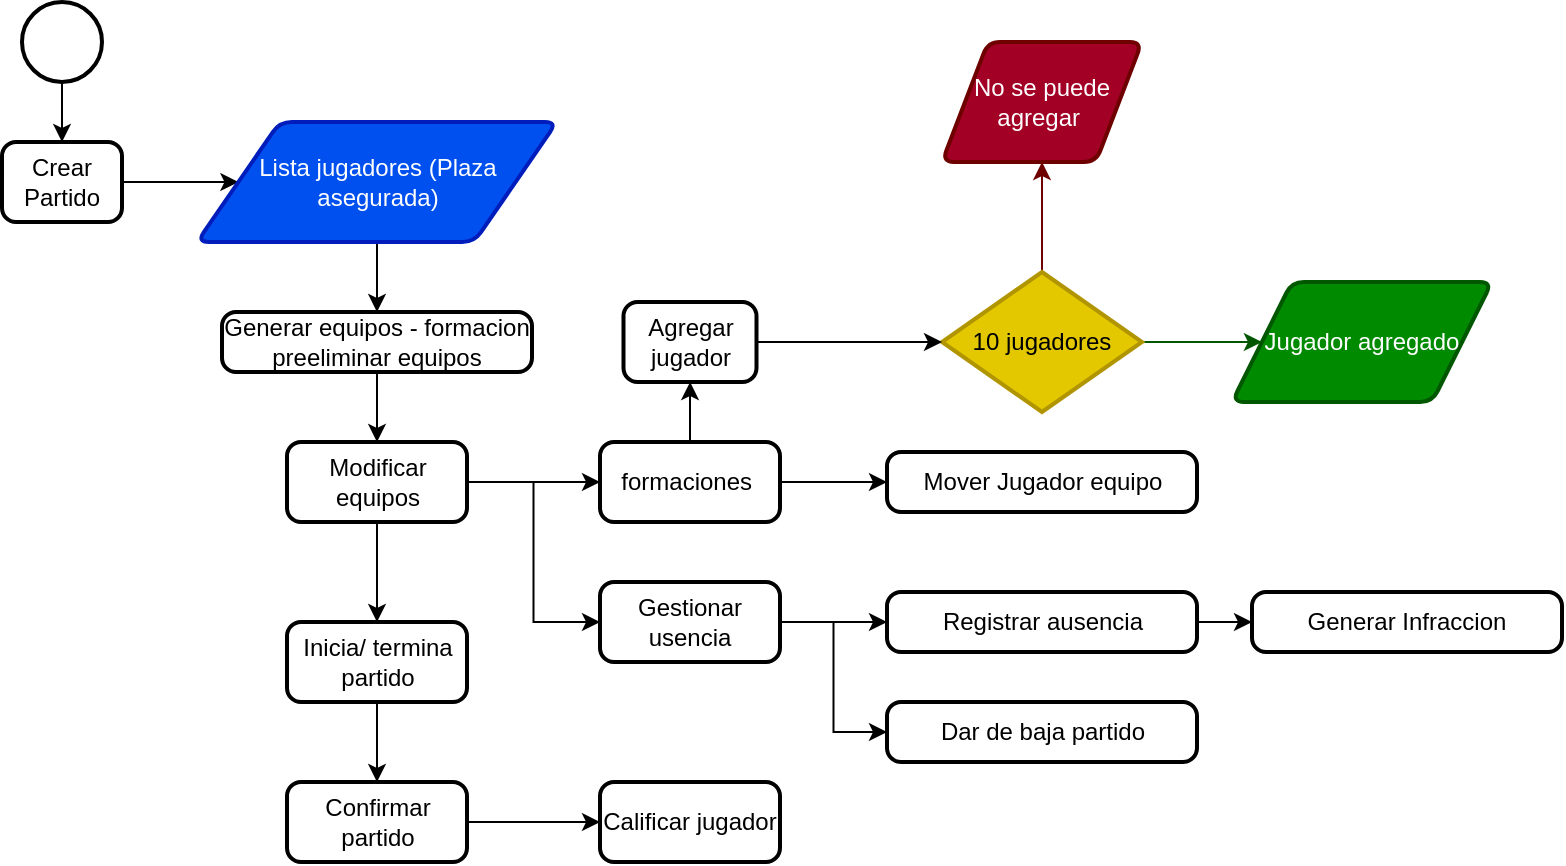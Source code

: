 <mxfile version="22.1.22" type="embed" pages="6">
  <diagram name="CicloPartido" id="q_6tLNsL6dNo08z39WBw">
    <mxGraphModel dx="517" dy="459" grid="1" gridSize="10" guides="1" tooltips="1" connect="1" arrows="1" fold="1" page="1" pageScale="1" pageWidth="827" pageHeight="1169" math="0" shadow="0">
      <root>
        <mxCell id="0" />
        <mxCell id="1" parent="0" />
        <mxCell id="Eju4agsgCd5qbQHZ91yj-42" style="edgeStyle=orthogonalEdgeStyle;rounded=0;orthogonalLoop=1;jettySize=auto;html=1;" parent="1" source="Eju4agsgCd5qbQHZ91yj-16" target="Eju4agsgCd5qbQHZ91yj-18" edge="1">
          <mxGeometry relative="1" as="geometry" />
        </mxCell>
        <mxCell id="Eju4agsgCd5qbQHZ91yj-16" value="" style="strokeWidth=2;html=1;shape=mxgraph.flowchart.start_2;whiteSpace=wrap;" parent="1" vertex="1">
          <mxGeometry x="35" y="10" width="40" height="40" as="geometry" />
        </mxCell>
        <mxCell id="Eju4agsgCd5qbQHZ91yj-43" style="edgeStyle=orthogonalEdgeStyle;rounded=0;orthogonalLoop=1;jettySize=auto;html=1;" parent="1" source="Eju4agsgCd5qbQHZ91yj-18" target="Eju4agsgCd5qbQHZ91yj-27" edge="1">
          <mxGeometry relative="1" as="geometry" />
        </mxCell>
        <mxCell id="Eju4agsgCd5qbQHZ91yj-18" value="Crear Partido" style="rounded=1;whiteSpace=wrap;html=1;absoluteArcSize=1;arcSize=14;strokeWidth=2;" parent="1" vertex="1">
          <mxGeometry x="25" y="80" width="60" height="40" as="geometry" />
        </mxCell>
        <mxCell id="Eju4agsgCd5qbQHZ91yj-45" style="edgeStyle=orthogonalEdgeStyle;rounded=0;orthogonalLoop=1;jettySize=auto;html=1;" parent="1" source="Eju4agsgCd5qbQHZ91yj-20" target="Eju4agsgCd5qbQHZ91yj-22" edge="1">
          <mxGeometry relative="1" as="geometry" />
        </mxCell>
        <mxCell id="Eju4agsgCd5qbQHZ91yj-20" value="Generar equipos - formacion preeliminar equipos" style="rounded=1;whiteSpace=wrap;html=1;absoluteArcSize=1;arcSize=14;strokeWidth=2;" parent="1" vertex="1">
          <mxGeometry x="135" y="165" width="155" height="30" as="geometry" />
        </mxCell>
        <mxCell id="Eju4agsgCd5qbQHZ91yj-57" style="edgeStyle=orthogonalEdgeStyle;rounded=0;orthogonalLoop=1;jettySize=auto;html=1;" parent="1" source="Eju4agsgCd5qbQHZ91yj-21" target="Eju4agsgCd5qbQHZ91yj-25" edge="1">
          <mxGeometry relative="1" as="geometry" />
        </mxCell>
        <mxCell id="Eju4agsgCd5qbQHZ91yj-21" value="Inicia/ termina partido" style="rounded=1;whiteSpace=wrap;html=1;absoluteArcSize=1;arcSize=14;strokeWidth=2;" parent="1" vertex="1">
          <mxGeometry x="167.5" y="320" width="90" height="40" as="geometry" />
        </mxCell>
        <mxCell id="Eju4agsgCd5qbQHZ91yj-46" style="edgeStyle=orthogonalEdgeStyle;rounded=0;orthogonalLoop=1;jettySize=auto;html=1;" parent="1" source="Eju4agsgCd5qbQHZ91yj-22" target="Eju4agsgCd5qbQHZ91yj-37" edge="1">
          <mxGeometry relative="1" as="geometry" />
        </mxCell>
        <mxCell id="Eju4agsgCd5qbQHZ91yj-53" style="edgeStyle=orthogonalEdgeStyle;rounded=0;orthogonalLoop=1;jettySize=auto;html=1;entryX=0;entryY=0.5;entryDx=0;entryDy=0;" parent="1" source="Eju4agsgCd5qbQHZ91yj-22" target="Eju4agsgCd5qbQHZ91yj-38" edge="1">
          <mxGeometry relative="1" as="geometry" />
        </mxCell>
        <mxCell id="Eju4agsgCd5qbQHZ91yj-56" style="edgeStyle=orthogonalEdgeStyle;rounded=0;orthogonalLoop=1;jettySize=auto;html=1;" parent="1" source="Eju4agsgCd5qbQHZ91yj-22" target="Eju4agsgCd5qbQHZ91yj-21" edge="1">
          <mxGeometry relative="1" as="geometry" />
        </mxCell>
        <mxCell id="Eju4agsgCd5qbQHZ91yj-22" value="Modificar equipos" style="rounded=1;whiteSpace=wrap;html=1;absoluteArcSize=1;arcSize=14;strokeWidth=2;" parent="1" vertex="1">
          <mxGeometry x="167.5" y="230" width="90" height="40" as="geometry" />
        </mxCell>
        <mxCell id="Eju4agsgCd5qbQHZ91yj-58" style="edgeStyle=orthogonalEdgeStyle;rounded=0;orthogonalLoop=1;jettySize=auto;html=1;" parent="1" source="Eju4agsgCd5qbQHZ91yj-25" target="Eju4agsgCd5qbQHZ91yj-26" edge="1">
          <mxGeometry relative="1" as="geometry" />
        </mxCell>
        <mxCell id="Eju4agsgCd5qbQHZ91yj-25" value="Confirmar partido" style="rounded=1;whiteSpace=wrap;html=1;absoluteArcSize=1;arcSize=14;strokeWidth=2;" parent="1" vertex="1">
          <mxGeometry x="167.5" y="400" width="90" height="40" as="geometry" />
        </mxCell>
        <mxCell id="Eju4agsgCd5qbQHZ91yj-26" value="Calificar jugador" style="rounded=1;whiteSpace=wrap;html=1;absoluteArcSize=1;arcSize=14;strokeWidth=2;" parent="1" vertex="1">
          <mxGeometry x="324" y="400" width="90" height="40" as="geometry" />
        </mxCell>
        <mxCell id="Eju4agsgCd5qbQHZ91yj-44" style="edgeStyle=orthogonalEdgeStyle;rounded=0;orthogonalLoop=1;jettySize=auto;html=1;" parent="1" source="Eju4agsgCd5qbQHZ91yj-27" target="Eju4agsgCd5qbQHZ91yj-20" edge="1">
          <mxGeometry relative="1" as="geometry" />
        </mxCell>
        <mxCell id="Eju4agsgCd5qbQHZ91yj-27" value="Lista jugadores (Plaza asegurada)" style="shape=parallelogram;html=1;strokeWidth=2;perimeter=parallelogramPerimeter;whiteSpace=wrap;rounded=1;arcSize=12;size=0.23;fillColor=#0050ef;fontColor=#ffffff;strokeColor=#001DBC;" parent="1" vertex="1">
          <mxGeometry x="122.5" y="70" width="180" height="60" as="geometry" />
        </mxCell>
        <mxCell id="Eju4agsgCd5qbQHZ91yj-28" value="Agregar jugador" style="rounded=1;whiteSpace=wrap;html=1;absoluteArcSize=1;arcSize=14;strokeWidth=2;" parent="1" vertex="1">
          <mxGeometry x="335.75" y="160" width="66.5" height="40" as="geometry" />
        </mxCell>
        <mxCell id="Eju4agsgCd5qbQHZ91yj-29" value="Mover Jugador equipo" style="rounded=1;whiteSpace=wrap;html=1;absoluteArcSize=1;arcSize=14;strokeWidth=2;" parent="1" vertex="1">
          <mxGeometry x="467.5" y="235" width="155" height="30" as="geometry" />
        </mxCell>
        <mxCell id="Eju4agsgCd5qbQHZ91yj-30" value="Dar de baja partido" style="rounded=1;whiteSpace=wrap;html=1;absoluteArcSize=1;arcSize=14;strokeWidth=2;" parent="1" vertex="1">
          <mxGeometry x="467.5" y="360" width="155" height="30" as="geometry" />
        </mxCell>
        <mxCell id="SPa7EZsLvyHtWQzqBu6X-3" style="edgeStyle=orthogonalEdgeStyle;rounded=0;orthogonalLoop=1;jettySize=auto;html=1;" parent="1" source="Eju4agsgCd5qbQHZ91yj-31" target="SPa7EZsLvyHtWQzqBu6X-1" edge="1">
          <mxGeometry relative="1" as="geometry" />
        </mxCell>
        <mxCell id="Eju4agsgCd5qbQHZ91yj-31" value="Registrar ausencia" style="rounded=1;whiteSpace=wrap;html=1;absoluteArcSize=1;arcSize=14;strokeWidth=2;" parent="1" vertex="1">
          <mxGeometry x="467.5" y="305" width="155" height="30" as="geometry" />
        </mxCell>
        <mxCell id="Eju4agsgCd5qbQHZ91yj-49" style="edgeStyle=orthogonalEdgeStyle;rounded=0;orthogonalLoop=1;jettySize=auto;html=1;fillColor=#a20025;strokeColor=#6F0000;" parent="1" source="Eju4agsgCd5qbQHZ91yj-33" target="Eju4agsgCd5qbQHZ91yj-35" edge="1">
          <mxGeometry relative="1" as="geometry" />
        </mxCell>
        <mxCell id="Eju4agsgCd5qbQHZ91yj-50" style="edgeStyle=orthogonalEdgeStyle;rounded=0;orthogonalLoop=1;jettySize=auto;html=1;entryX=0;entryY=0.5;entryDx=0;entryDy=0;fillColor=#008a00;strokeColor=#005700;" parent="1" source="Eju4agsgCd5qbQHZ91yj-33" target="Eju4agsgCd5qbQHZ91yj-36" edge="1">
          <mxGeometry relative="1" as="geometry" />
        </mxCell>
        <mxCell id="Eju4agsgCd5qbQHZ91yj-33" value="10 jugadores" style="strokeWidth=2;html=1;shape=mxgraph.flowchart.decision;whiteSpace=wrap;fillColor=#e3c800;fontColor=#000000;strokeColor=#B09500;" parent="1" vertex="1">
          <mxGeometry x="495" y="145" width="100" height="70" as="geometry" />
        </mxCell>
        <mxCell id="Eju4agsgCd5qbQHZ91yj-35" value="No se puede agregar&amp;nbsp;" style="shape=parallelogram;html=1;strokeWidth=2;perimeter=parallelogramPerimeter;whiteSpace=wrap;rounded=1;arcSize=12;size=0.23;fillColor=#a20025;fontColor=#ffffff;strokeColor=#6F0000;" parent="1" vertex="1">
          <mxGeometry x="495" y="30" width="100" height="60" as="geometry" />
        </mxCell>
        <mxCell id="Eju4agsgCd5qbQHZ91yj-36" value="Jugador agregado" style="shape=parallelogram;html=1;strokeWidth=2;perimeter=parallelogramPerimeter;whiteSpace=wrap;rounded=1;arcSize=12;size=0.23;fillColor=#008a00;fontColor=#ffffff;strokeColor=#005700;" parent="1" vertex="1">
          <mxGeometry x="640" y="150" width="130" height="60" as="geometry" />
        </mxCell>
        <mxCell id="Eju4agsgCd5qbQHZ91yj-47" style="edgeStyle=orthogonalEdgeStyle;rounded=0;orthogonalLoop=1;jettySize=auto;html=1;" parent="1" source="Eju4agsgCd5qbQHZ91yj-37" target="Eju4agsgCd5qbQHZ91yj-28" edge="1">
          <mxGeometry relative="1" as="geometry" />
        </mxCell>
        <mxCell id="Eju4agsgCd5qbQHZ91yj-51" style="edgeStyle=orthogonalEdgeStyle;rounded=0;orthogonalLoop=1;jettySize=auto;html=1;entryX=0;entryY=0.5;entryDx=0;entryDy=0;" parent="1" source="Eju4agsgCd5qbQHZ91yj-37" target="Eju4agsgCd5qbQHZ91yj-29" edge="1">
          <mxGeometry relative="1" as="geometry" />
        </mxCell>
        <mxCell id="Eju4agsgCd5qbQHZ91yj-37" value="formaciones&amp;nbsp;" style="rounded=1;whiteSpace=wrap;html=1;absoluteArcSize=1;arcSize=14;strokeWidth=2;" parent="1" vertex="1">
          <mxGeometry x="324" y="230" width="90" height="40" as="geometry" />
        </mxCell>
        <mxCell id="Eju4agsgCd5qbQHZ91yj-54" style="edgeStyle=orthogonalEdgeStyle;rounded=0;orthogonalLoop=1;jettySize=auto;html=1;entryX=0;entryY=0.5;entryDx=0;entryDy=0;" parent="1" source="Eju4agsgCd5qbQHZ91yj-38" target="Eju4agsgCd5qbQHZ91yj-31" edge="1">
          <mxGeometry relative="1" as="geometry" />
        </mxCell>
        <mxCell id="Eju4agsgCd5qbQHZ91yj-55" style="edgeStyle=orthogonalEdgeStyle;rounded=0;orthogonalLoop=1;jettySize=auto;html=1;entryX=0;entryY=0.5;entryDx=0;entryDy=0;" parent="1" source="Eju4agsgCd5qbQHZ91yj-38" target="Eju4agsgCd5qbQHZ91yj-30" edge="1">
          <mxGeometry relative="1" as="geometry" />
        </mxCell>
        <mxCell id="Eju4agsgCd5qbQHZ91yj-38" value="Gestionar usencia" style="rounded=1;whiteSpace=wrap;html=1;absoluteArcSize=1;arcSize=14;strokeWidth=2;" parent="1" vertex="1">
          <mxGeometry x="324" y="300" width="90" height="40" as="geometry" />
        </mxCell>
        <mxCell id="Eju4agsgCd5qbQHZ91yj-48" style="edgeStyle=orthogonalEdgeStyle;rounded=0;orthogonalLoop=1;jettySize=auto;html=1;entryX=0;entryY=0.5;entryDx=0;entryDy=0;entryPerimeter=0;" parent="1" source="Eju4agsgCd5qbQHZ91yj-28" target="Eju4agsgCd5qbQHZ91yj-33" edge="1">
          <mxGeometry relative="1" as="geometry" />
        </mxCell>
        <mxCell id="SPa7EZsLvyHtWQzqBu6X-1" value="Generar Infraccion" style="rounded=1;whiteSpace=wrap;html=1;absoluteArcSize=1;arcSize=14;strokeWidth=2;" parent="1" vertex="1">
          <mxGeometry x="650" y="305" width="155" height="30" as="geometry" />
        </mxCell>
      </root>
    </mxGraphModel>
  </diagram>
  <diagram id="y6PbLYkpzTbF-aW4KIkm" name="ListaParticipantes">
    <mxGraphModel dx="1344" dy="1628" grid="1" gridSize="10" guides="1" tooltips="1" connect="1" arrows="1" fold="1" page="1" pageScale="1" pageWidth="827" pageHeight="1169" math="0" shadow="0">
      <root>
        <mxCell id="0" />
        <mxCell id="1" parent="0" />
        <mxCell id="fAAbDhXHCuHIrVzTLFr--2" value="Jugador Ocasional" style="shape=parallelogram;html=1;strokeWidth=2;perimeter=parallelogramPerimeter;whiteSpace=wrap;rounded=1;arcSize=12;size=0.23;fillColor=#1ba1e2;fontColor=#ffffff;strokeColor=#006EAF;" parent="1" vertex="1">
          <mxGeometry x="530" y="195" width="100" height="60" as="geometry" />
        </mxCell>
        <mxCell id="fAAbDhXHCuHIrVzTLFr--8" style="edgeStyle=orthogonalEdgeStyle;rounded=0;orthogonalLoop=1;jettySize=auto;html=1;" parent="1" source="fAAbDhXHCuHIrVzTLFr--3" target="fAAbDhXHCuHIrVzTLFr--4" edge="1">
          <mxGeometry relative="1" as="geometry" />
        </mxCell>
        <mxCell id="fAAbDhXHCuHIrVzTLFr--3" value="&amp;nbsp;modo suscripcion" style="rounded=1;whiteSpace=wrap;html=1;absoluteArcSize=1;arcSize=14;strokeWidth=2;" parent="1" vertex="1">
          <mxGeometry x="100" y="150" width="80" height="30" as="geometry" />
        </mxCell>
        <mxCell id="fAAbDhXHCuHIrVzTLFr--20" style="edgeStyle=orthogonalEdgeStyle;rounded=0;orthogonalLoop=1;jettySize=auto;html=1;" parent="1" source="fAAbDhXHCuHIrVzTLFr--4" target="fAAbDhXHCuHIrVzTLFr--19" edge="1">
          <mxGeometry relative="1" as="geometry" />
        </mxCell>
        <mxCell id="fAAbDhXHCuHIrVzTLFr--35" style="edgeStyle=orthogonalEdgeStyle;rounded=0;orthogonalLoop=1;jettySize=auto;html=1;exitX=0.5;exitY=0;exitDx=0;exitDy=0;" parent="1" source="fAAbDhXHCuHIrVzTLFr--4" target="fAAbDhXHCuHIrVzTLFr--34" edge="1">
          <mxGeometry relative="1" as="geometry" />
        </mxCell>
        <mxCell id="fAAbDhXHCuHIrVzTLFr--4" value="Agregar lista Jugadores frecuentes" style="rounded=1;whiteSpace=wrap;html=1;absoluteArcSize=1;arcSize=14;strokeWidth=2;fillColor=#60a917;fontColor=#ffffff;strokeColor=#2D7600;" parent="1" vertex="1">
          <mxGeometry x="210" y="35" width="100" height="45" as="geometry" />
        </mxCell>
        <mxCell id="fAAbDhXHCuHIrVzTLFr--23" style="edgeStyle=orthogonalEdgeStyle;rounded=0;orthogonalLoop=1;jettySize=auto;html=1;" parent="1" source="fAAbDhXHCuHIrVzTLFr--6" target="fAAbDhXHCuHIrVzTLFr--15" edge="1">
          <mxGeometry relative="1" as="geometry" />
        </mxCell>
        <mxCell id="fAAbDhXHCuHIrVzTLFr--6" value="Automatica" style="rounded=1;whiteSpace=wrap;html=1;absoluteArcSize=1;arcSize=14;strokeWidth=2;" parent="1" vertex="1">
          <mxGeometry x="375" y="175" width="100" height="45" as="geometry" />
        </mxCell>
        <mxCell id="fAAbDhXHCuHIrVzTLFr--13" style="edgeStyle=orthogonalEdgeStyle;rounded=0;orthogonalLoop=1;jettySize=auto;html=1;" parent="1" source="fAAbDhXHCuHIrVzTLFr--7" target="fAAbDhXHCuHIrVzTLFr--2" edge="1">
          <mxGeometry relative="1" as="geometry" />
        </mxCell>
        <mxCell id="fAAbDhXHCuHIrVzTLFr--48" style="edgeStyle=orthogonalEdgeStyle;rounded=0;orthogonalLoop=1;jettySize=auto;html=1;" parent="1" source="fAAbDhXHCuHIrVzTLFr--7" target="fAAbDhXHCuHIrVzTLFr--45" edge="1">
          <mxGeometry relative="1" as="geometry" />
        </mxCell>
        <mxCell id="fAAbDhXHCuHIrVzTLFr--7" value="Manual" style="rounded=1;whiteSpace=wrap;html=1;absoluteArcSize=1;arcSize=14;strokeWidth=2;" parent="1" vertex="1">
          <mxGeometry x="375" y="240" width="100" height="45" as="geometry" />
        </mxCell>
        <mxCell id="fAAbDhXHCuHIrVzTLFr--18" style="edgeStyle=orthogonalEdgeStyle;rounded=0;orthogonalLoop=1;jettySize=auto;html=1;exitX=1;exitY=0.5;exitDx=0;exitDy=0;entryX=0;entryY=0.5;entryDx=0;entryDy=0;" parent="1" source="fAAbDhXHCuHIrVzTLFr--14" target="fAAbDhXHCuHIrVzTLFr--7" edge="1">
          <mxGeometry relative="1" as="geometry" />
        </mxCell>
        <mxCell id="fAAbDhXHCuHIrVzTLFr--22" style="edgeStyle=orthogonalEdgeStyle;rounded=0;orthogonalLoop=1;jettySize=auto;html=1;entryX=0;entryY=0.25;entryDx=0;entryDy=0;" parent="1" source="fAAbDhXHCuHIrVzTLFr--14" target="fAAbDhXHCuHIrVzTLFr--6" edge="1">
          <mxGeometry relative="1" as="geometry" />
        </mxCell>
        <mxCell id="fAAbDhXHCuHIrVzTLFr--14" value="Cambiar modo" style="rounded=1;whiteSpace=wrap;html=1;absoluteArcSize=1;arcSize=14;strokeWidth=2;fillColor=#60a917;fontColor=#ffffff;strokeColor=#2D7600;" parent="1" vertex="1">
          <mxGeometry x="220" y="210" width="100" height="45" as="geometry" />
        </mxCell>
        <mxCell id="fAAbDhXHCuHIrVzTLFr--25" style="edgeStyle=orthogonalEdgeStyle;rounded=0;orthogonalLoop=1;jettySize=auto;html=1;entryX=1;entryY=0.5;entryDx=0;entryDy=0;" parent="1" source="fAAbDhXHCuHIrVzTLFr--15" target="fAAbDhXHCuHIrVzTLFr--4" edge="1">
          <mxGeometry relative="1" as="geometry" />
        </mxCell>
        <mxCell id="fAAbDhXHCuHIrVzTLFr--15" value="tamañoLista Frecuente &amp;lt;=10" style="strokeWidth=2;html=1;shape=mxgraph.flowchart.decision;whiteSpace=wrap;fillColor=#f0a30a;strokeColor=#BD7000;fontColor=#000000;" parent="1" vertex="1">
          <mxGeometry x="390" y="80" width="70" height="60" as="geometry" />
        </mxCell>
        <mxCell id="fAAbDhXHCuHIrVzTLFr--58" value="1 forma predefinida" style="edgeStyle=orthogonalEdgeStyle;rounded=0;orthogonalLoop=1;jettySize=auto;html=1;entryX=0.5;entryY=0;entryDx=0;entryDy=0;" parent="1" source="fAAbDhXHCuHIrVzTLFr--19" target="fAAbDhXHCuHIrVzTLFr--26" edge="1">
          <mxGeometry relative="1" as="geometry">
            <Array as="points">
              <mxPoint x="60" y="58" />
            </Array>
          </mxGeometry>
        </mxCell>
        <mxCell id="fAAbDhXHCuHIrVzTLFr--19" value="Jugador Frecuente" style="shape=parallelogram;html=1;strokeWidth=2;perimeter=parallelogramPerimeter;whiteSpace=wrap;rounded=1;arcSize=12;size=0.23;fillColor=#1ba1e2;fontColor=#ffffff;strokeColor=#006EAF;" parent="1" vertex="1">
          <mxGeometry x="80" y="27.5" width="100" height="60" as="geometry" />
        </mxCell>
        <mxCell id="fAAbDhXHCuHIrVzTLFr--59" style="edgeStyle=orthogonalEdgeStyle;rounded=0;orthogonalLoop=1;jettySize=auto;html=1;entryX=0;entryY=0.5;entryDx=0;entryDy=0;" parent="1" source="fAAbDhXHCuHIrVzTLFr--26" target="fAAbDhXHCuHIrVzTLFr--28" edge="1">
          <mxGeometry relative="1" as="geometry" />
        </mxCell>
        <mxCell id="fAAbDhXHCuHIrVzTLFr--60" style="edgeStyle=orthogonalEdgeStyle;rounded=0;orthogonalLoop=1;jettySize=auto;html=1;entryX=0;entryY=0.5;entryDx=0;entryDy=0;" parent="1" source="fAAbDhXHCuHIrVzTLFr--26" target="fAAbDhXHCuHIrVzTLFr--27" edge="1">
          <mxGeometry relative="1" as="geometry" />
        </mxCell>
        <mxCell id="fAAbDhXHCuHIrVzTLFr--26" value="Forma de juego" style="rounded=1;whiteSpace=wrap;html=1;absoluteArcSize=1;arcSize=14;strokeWidth=2;" parent="1" vertex="1">
          <mxGeometry x="20" y="437.5" width="80" height="30" as="geometry" />
        </mxCell>
        <mxCell id="fAAbDhXHCuHIrVzTLFr--27" value="Solidaria /prioridad baja" style="rounded=1;whiteSpace=wrap;html=1;absoluteArcSize=1;arcSize=14;strokeWidth=2;" parent="1" vertex="1">
          <mxGeometry x="140" y="637.5" width="80" height="30" as="geometry" />
        </mxCell>
        <mxCell id="fAAbDhXHCuHIrVzTLFr--42" style="edgeStyle=orthogonalEdgeStyle;rounded=0;orthogonalLoop=1;jettySize=auto;html=1;" parent="1" source="fAAbDhXHCuHIrVzTLFr--28" target="fAAbDhXHCuHIrVzTLFr--30" edge="1">
          <mxGeometry relative="1" as="geometry" />
        </mxCell>
        <mxCell id="fAAbDhXHCuHIrVzTLFr--28" value="Estandar" style="rounded=1;whiteSpace=wrap;html=1;absoluteArcSize=1;arcSize=14;strokeWidth=2;" parent="1" vertex="1">
          <mxGeometry x="140" y="550" width="80" height="30" as="geometry" />
        </mxCell>
        <mxCell id="fAAbDhXHCuHIrVzTLFr--30" value="Jugador Plaza asegurada" style="shape=parallelogram;html=1;strokeWidth=2;perimeter=parallelogramPerimeter;whiteSpace=wrap;rounded=1;arcSize=12;size=0.23;fillColor=#1ba1e2;fontColor=#ffffff;strokeColor=#006EAF;" parent="1" vertex="1">
          <mxGeometry x="130" y="450" width="100" height="60" as="geometry" />
        </mxCell>
        <mxCell id="fAAbDhXHCuHIrVzTLFr--39" style="edgeStyle=orthogonalEdgeStyle;rounded=0;orthogonalLoop=1;jettySize=auto;html=1;exitX=1;exitY=0.5;exitDx=0;exitDy=0;" parent="1" source="fAAbDhXHCuHIrVzTLFr--34" target="fAAbDhXHCuHIrVzTLFr--38" edge="1">
          <mxGeometry relative="1" as="geometry" />
        </mxCell>
        <mxCell id="fAAbDhXHCuHIrVzTLFr--34" value="Agregar a lista jugadores partido&amp;nbsp;" style="rounded=1;whiteSpace=wrap;html=1;absoluteArcSize=1;arcSize=14;strokeWidth=2;" parent="1" vertex="1">
          <mxGeometry x="364" width="100" height="45" as="geometry" />
        </mxCell>
        <mxCell id="fAAbDhXHCuHIrVzTLFr--55" style="edgeStyle=orthogonalEdgeStyle;rounded=0;orthogonalLoop=1;jettySize=auto;html=1;" parent="1" source="fAAbDhXHCuHIrVzTLFr--37" target="fAAbDhXHCuHIrVzTLFr--53" edge="1">
          <mxGeometry relative="1" as="geometry" />
        </mxCell>
        <mxCell id="fAAbDhXHCuHIrVzTLFr--37" value="Desplazar primer jugador solidario" style="rounded=1;whiteSpace=wrap;html=1;absoluteArcSize=1;arcSize=14;strokeWidth=2;fillColor=#60a917;fontColor=#ffffff;strokeColor=#2D7600;" parent="1" vertex="1">
          <mxGeometry x="520" y="515" width="100" height="50" as="geometry" />
        </mxCell>
        <mxCell id="fAAbDhXHCuHIrVzTLFr--38" value="Jugador Partido" style="shape=parallelogram;html=1;strokeWidth=2;perimeter=parallelogramPerimeter;whiteSpace=wrap;rounded=1;arcSize=12;size=0.23;fillColor=#1ba1e2;fontColor=#ffffff;strokeColor=#006EAF;" parent="1" vertex="1">
          <mxGeometry x="510" width="110" height="50" as="geometry" />
        </mxCell>
        <mxCell id="fAAbDhXHCuHIrVzTLFr--66" value="" style="edgeStyle=orthogonalEdgeStyle;rounded=0;orthogonalLoop=1;jettySize=auto;html=1;" parent="1" source="fAAbDhXHCuHIrVzTLFr--40" target="fAAbDhXHCuHIrVzTLFr--65" edge="1">
          <mxGeometry relative="1" as="geometry" />
        </mxCell>
        <mxCell id="fAAbDhXHCuHIrVzTLFr--83" style="edgeStyle=orthogonalEdgeStyle;rounded=0;orthogonalLoop=1;jettySize=auto;html=1;" parent="1" source="fAAbDhXHCuHIrVzTLFr--40" target="fAAbDhXHCuHIrVzTLFr--79" edge="1">
          <mxGeometry relative="1" as="geometry" />
        </mxCell>
        <mxCell id="fAAbDhXHCuHIrVzTLFr--40" value="Jugador Partido" style="shape=parallelogram;html=1;strokeWidth=2;perimeter=parallelogramPerimeter;whiteSpace=wrap;rounded=1;arcSize=12;size=0.23;fillColor=#1ba1e2;fontColor=#ffffff;strokeColor=#006EAF;" parent="1" vertex="1">
          <mxGeometry x="660" y="357.5" width="110" height="50" as="geometry" />
        </mxCell>
        <mxCell id="fAAbDhXHCuHIrVzTLFr--54" style="edgeStyle=orthogonalEdgeStyle;rounded=0;orthogonalLoop=1;jettySize=auto;html=1;" parent="1" source="fAAbDhXHCuHIrVzTLFr--44" target="fAAbDhXHCuHIrVzTLFr--37" edge="1">
          <mxGeometry relative="1" as="geometry" />
        </mxCell>
        <mxCell id="fAAbDhXHCuHIrVzTLFr--57" style="edgeStyle=orthogonalEdgeStyle;rounded=0;orthogonalLoop=1;jettySize=auto;html=1;" parent="1" source="fAAbDhXHCuHIrVzTLFr--44" target="fAAbDhXHCuHIrVzTLFr--56" edge="1">
          <mxGeometry relative="1" as="geometry" />
        </mxCell>
        <mxCell id="fAAbDhXHCuHIrVzTLFr--44" value="esJugadorSolidario" style="strokeWidth=2;html=1;shape=mxgraph.flowchart.decision;whiteSpace=wrap;fillColor=#f0a30a;strokeColor=#BD7000;fontColor=#000000;" parent="1" vertex="1">
          <mxGeometry x="360" y="495" width="130" height="90" as="geometry" />
        </mxCell>
        <mxCell id="fAAbDhXHCuHIrVzTLFr--49" style="edgeStyle=orthogonalEdgeStyle;rounded=0;orthogonalLoop=1;jettySize=auto;html=1;" parent="1" source="fAAbDhXHCuHIrVzTLFr--45" edge="1">
          <mxGeometry relative="1" as="geometry">
            <mxPoint x="520" y="385" as="targetPoint" />
          </mxGeometry>
        </mxCell>
        <mxCell id="fAAbDhXHCuHIrVzTLFr--51" style="edgeStyle=orthogonalEdgeStyle;rounded=0;orthogonalLoop=1;jettySize=auto;html=1;" parent="1" source="fAAbDhXHCuHIrVzTLFr--45" target="fAAbDhXHCuHIrVzTLFr--44" edge="1">
          <mxGeometry relative="1" as="geometry" />
        </mxCell>
        <mxCell id="fAAbDhXHCuHIrVzTLFr--45" value="jugadoresAsegurados &amp;lt;=10 || listaJug &amp;lt;=10" style="strokeWidth=2;html=1;shape=mxgraph.flowchart.decision;whiteSpace=wrap;fillColor=#f0a30a;strokeColor=#BD7000;fontColor=#000000;" parent="1" vertex="1">
          <mxGeometry x="360" y="340" width="130" height="90" as="geometry" />
        </mxCell>
        <mxCell id="fAAbDhXHCuHIrVzTLFr--53" value="Agregar a lista jugadores partido&amp;nbsp;" style="rounded=1;whiteSpace=wrap;html=1;absoluteArcSize=1;arcSize=14;strokeWidth=2;fillColor=#008a00;strokeColor=#005700;fontColor=#ffffff;" parent="1" vertex="1">
          <mxGeometry x="520" y="362.5" width="100" height="45" as="geometry" />
        </mxCell>
        <mxCell id="fAAbDhXHCuHIrVzTLFr--56" value="No se puede agregar" style="shape=parallelogram;html=1;strokeWidth=2;perimeter=parallelogramPerimeter;whiteSpace=wrap;rounded=1;arcSize=12;size=0.23;fillColor=#e51400;fontColor=#ffffff;strokeColor=#B20000;" parent="1" vertex="1">
          <mxGeometry x="370" y="640" width="110" height="50" as="geometry" />
        </mxCell>
        <mxCell id="fAAbDhXHCuHIrVzTLFr--64" style="edgeStyle=orthogonalEdgeStyle;rounded=0;orthogonalLoop=1;jettySize=auto;html=1;entryX=0.064;entryY=0.57;entryDx=0;entryDy=0;entryPerimeter=0;" parent="1" source="fAAbDhXHCuHIrVzTLFr--53" target="fAAbDhXHCuHIrVzTLFr--40" edge="1">
          <mxGeometry relative="1" as="geometry" />
        </mxCell>
        <mxCell id="fAAbDhXHCuHIrVzTLFr--65" value="Definir forma juego&lt;div&gt;&lt;br&gt;&lt;/div&gt;" style="rounded=1;whiteSpace=wrap;html=1;absoluteArcSize=1;arcSize=14;strokeWidth=2;" parent="1" vertex="1">
          <mxGeometry x="675" y="437.5" width="80" height="30" as="geometry" />
        </mxCell>
        <mxCell id="fAAbDhXHCuHIrVzTLFr--69" style="edgeStyle=orthogonalEdgeStyle;rounded=0;orthogonalLoop=1;jettySize=auto;html=1;entryX=0;entryY=0.5;entryDx=0;entryDy=0;" parent="1" source="fAAbDhXHCuHIrVzTLFr--67" target="fAAbDhXHCuHIrVzTLFr--14" edge="1">
          <mxGeometry relative="1" as="geometry" />
        </mxCell>
        <mxCell id="fAAbDhXHCuHIrVzTLFr--73" style="edgeStyle=orthogonalEdgeStyle;rounded=0;orthogonalLoop=1;jettySize=auto;html=1;entryX=0;entryY=0.5;entryDx=0;entryDy=0;" parent="1" source="fAAbDhXHCuHIrVzTLFr--67" target="fAAbDhXHCuHIrVzTLFr--71" edge="1">
          <mxGeometry relative="1" as="geometry" />
        </mxCell>
        <mxCell id="fAAbDhXHCuHIrVzTLFr--67" value="estaPensalizado" style="strokeWidth=2;html=1;shape=mxgraph.flowchart.decision;whiteSpace=wrap;fillColor=#f0a30a;strokeColor=#BD7000;fontColor=#000000;" parent="1" vertex="1">
          <mxGeometry x="100" y="240" width="80" height="90" as="geometry" />
        </mxCell>
        <mxCell id="fAAbDhXHCuHIrVzTLFr--68" style="edgeStyle=orthogonalEdgeStyle;rounded=0;orthogonalLoop=1;jettySize=auto;html=1;entryX=0.5;entryY=0;entryDx=0;entryDy=0;entryPerimeter=0;" parent="1" source="fAAbDhXHCuHIrVzTLFr--3" target="fAAbDhXHCuHIrVzTLFr--67" edge="1">
          <mxGeometry relative="1" as="geometry" />
        </mxCell>
        <mxCell id="fAAbDhXHCuHIrVzTLFr--71" value="No se puede cambiar" style="shape=parallelogram;html=1;strokeWidth=2;perimeter=parallelogramPerimeter;whiteSpace=wrap;rounded=1;arcSize=12;size=0.23;fillColor=#e51400;fontColor=#ffffff;strokeColor=#B20000;" parent="1" vertex="1">
          <mxGeometry x="160" y="320" width="100" height="60" as="geometry" />
        </mxCell>
        <mxCell id="fAAbDhXHCuHIrVzTLFr--84" style="edgeStyle=orthogonalEdgeStyle;rounded=0;orthogonalLoop=1;jettySize=auto;html=1;" parent="1" source="fAAbDhXHCuHIrVzTLFr--79" target="fAAbDhXHCuHIrVzTLFr--80" edge="1">
          <mxGeometry relative="1" as="geometry" />
        </mxCell>
        <mxCell id="fAAbDhXHCuHIrVzTLFr--79" value="DarseBaja" style="rounded=1;whiteSpace=wrap;html=1;absoluteArcSize=1;arcSize=14;strokeWidth=2;" parent="1" vertex="1">
          <mxGeometry x="665" y="275" width="100" height="45" as="geometry" />
        </mxCell>
        <mxCell id="fAAbDhXHCuHIrVzTLFr--85" style="edgeStyle=orthogonalEdgeStyle;rounded=0;orthogonalLoop=1;jettySize=auto;html=1;" parent="1" source="fAAbDhXHCuHIrVzTLFr--80" target="fAAbDhXHCuHIrVzTLFr--82" edge="1">
          <mxGeometry relative="1" as="geometry" />
        </mxCell>
        <mxCell id="fAAbDhXHCuHIrVzTLFr--87" style="edgeStyle=orthogonalEdgeStyle;rounded=0;orthogonalLoop=1;jettySize=auto;html=1;" parent="1" source="fAAbDhXHCuHIrVzTLFr--80" target="fAAbDhXHCuHIrVzTLFr--86" edge="1">
          <mxGeometry relative="1" as="geometry" />
        </mxCell>
        <mxCell id="fAAbDhXHCuHIrVzTLFr--80" value="IndicoRemplazo &amp;amp;&amp;amp; no esta en listaJugadores" style="strokeWidth=2;html=1;shape=mxgraph.flowchart.decision;whiteSpace=wrap;fillColor=#f0a30a;strokeColor=#BD7000;fontColor=#000000;" parent="1" vertex="1">
          <mxGeometry x="650" y="150" width="130" height="90" as="geometry" />
        </mxCell>
        <mxCell id="fAAbDhXHCuHIrVzTLFr--81" value="BajaExito" style="shape=parallelogram;html=1;strokeWidth=2;perimeter=parallelogramPerimeter;whiteSpace=wrap;rounded=1;arcSize=12;size=0.23;fillColor=#1ba1e2;fontColor=#ffffff;strokeColor=#006EAF;" parent="1" vertex="1">
          <mxGeometry x="665" y="-25" width="100" height="60" as="geometry" />
        </mxCell>
        <mxCell id="fAAbDhXHCuHIrVzTLFr--82" value="GenerarInfraccion" style="rounded=1;whiteSpace=wrap;html=1;absoluteArcSize=1;arcSize=14;strokeWidth=2;fillColor=#e51400;fontColor=#ffffff;strokeColor=#B20000;" parent="1" vertex="1">
          <mxGeometry x="820" y="172.5" width="100" height="45" as="geometry" />
        </mxCell>
        <mxCell id="fAAbDhXHCuHIrVzTLFr--88" style="edgeStyle=orthogonalEdgeStyle;rounded=0;orthogonalLoop=1;jettySize=auto;html=1;" parent="1" source="fAAbDhXHCuHIrVzTLFr--86" target="fAAbDhXHCuHIrVzTLFr--81" edge="1">
          <mxGeometry relative="1" as="geometry" />
        </mxCell>
        <mxCell id="fAAbDhXHCuHIrVzTLFr--86" value="ReemplazaJug" style="rounded=1;whiteSpace=wrap;html=1;absoluteArcSize=1;arcSize=14;strokeWidth=2;fillColor=#008a00;fontColor=#ffffff;strokeColor=#005700;" parent="1" vertex="1">
          <mxGeometry x="665" y="70" width="100" height="45" as="geometry" />
        </mxCell>
        <mxCell id="5D908E0_71f6wrrpL8f2-1" value="" style="strokeWidth=2;html=1;shape=mxgraph.flowchart.start_2;whiteSpace=wrap;" parent="1" vertex="1">
          <mxGeometry x="-10" y="145" width="40" height="40" as="geometry" />
        </mxCell>
        <mxCell id="5D908E0_71f6wrrpL8f2-2" style="edgeStyle=orthogonalEdgeStyle;rounded=0;orthogonalLoop=1;jettySize=auto;html=1;entryX=0;entryY=0.5;entryDx=0;entryDy=0;" parent="1" source="5D908E0_71f6wrrpL8f2-1" target="fAAbDhXHCuHIrVzTLFr--3" edge="1">
          <mxGeometry relative="1" as="geometry" />
        </mxCell>
      </root>
    </mxGraphModel>
  </diagram>
  <diagram id="cZ9b5uP64rjmZTSoqz_g" name="Infracciones">
    <mxGraphModel dx="1781" dy="459" grid="1" gridSize="10" guides="1" tooltips="1" connect="1" arrows="1" fold="1" page="1" pageScale="1" pageWidth="827" pageHeight="1169" math="0" shadow="0">
      <root>
        <mxCell id="0" />
        <mxCell id="1" parent="0" />
        <mxCell id="zf3nlJAbtegBuZ0bfYwS-5" style="edgeStyle=orthogonalEdgeStyle;rounded=0;orthogonalLoop=1;jettySize=auto;html=1;" parent="1" source="s2BookgZ6YZCQ3wWEd6Y-1" target="s2BookgZ6YZCQ3wWEd6Y-8" edge="1">
          <mxGeometry relative="1" as="geometry" />
        </mxCell>
        <mxCell id="s2BookgZ6YZCQ3wWEd6Y-1" value="Jugador" style="shape=parallelogram;html=1;strokeWidth=2;perimeter=parallelogramPerimeter;whiteSpace=wrap;rounded=1;arcSize=12;size=0.23;fillColor=#0050ef;fontColor=#ffffff;strokeColor=#001DBC;" parent="1" vertex="1">
          <mxGeometry x="-10" y="120" width="70" height="30" as="geometry" />
        </mxCell>
        <mxCell id="zf3nlJAbtegBuZ0bfYwS-11" style="edgeStyle=orthogonalEdgeStyle;rounded=0;orthogonalLoop=1;jettySize=auto;html=1;entryX=0;entryY=0.5;entryDx=0;entryDy=0;" parent="1" source="s2BookgZ6YZCQ3wWEd6Y-3" target="s2BookgZ6YZCQ3wWEd6Y-11" edge="1">
          <mxGeometry relative="1" as="geometry" />
        </mxCell>
        <mxCell id="s2BookgZ6YZCQ3wWEd6Y-3" value="Infraccion &amp;gt;=2" style="strokeWidth=2;html=1;shape=mxgraph.flowchart.decision;whiteSpace=wrap;fillColor=#f0a30a;fontColor=#000000;strokeColor=#BD7000;" parent="1" vertex="1">
          <mxGeometry x="200" y="310" width="50" height="70" as="geometry" />
        </mxCell>
        <mxCell id="s2BookgZ6YZCQ3wWEd6Y-4" value="Penalizar" style="rounded=1;whiteSpace=wrap;html=1;absoluteArcSize=1;arcSize=14;strokeWidth=2;" parent="1" vertex="1">
          <mxGeometry x="420" y="300" width="60" height="50" as="geometry" />
        </mxCell>
        <mxCell id="zf3nlJAbtegBuZ0bfYwS-4" style="edgeStyle=orthogonalEdgeStyle;rounded=0;orthogonalLoop=1;jettySize=auto;html=1;" parent="1" source="s2BookgZ6YZCQ3wWEd6Y-5" target="s2BookgZ6YZCQ3wWEd6Y-1" edge="1">
          <mxGeometry relative="1" as="geometry" />
        </mxCell>
        <mxCell id="s2BookgZ6YZCQ3wWEd6Y-5" value="Generar infraccion" style="rounded=1;whiteSpace=wrap;html=1;absoluteArcSize=1;arcSize=14;strokeWidth=2;" parent="1" vertex="1">
          <mxGeometry x="75" y="110" width="60" height="50" as="geometry" />
        </mxCell>
        <mxCell id="s2BookgZ6YZCQ3wWEd6Y-6" value="Eliminar Infraccion" style="rounded=1;whiteSpace=wrap;html=1;absoluteArcSize=1;arcSize=14;strokeWidth=2;" parent="1" vertex="1">
          <mxGeometry x="180" y="110" width="60" height="50" as="geometry" />
        </mxCell>
        <mxCell id="zf3nlJAbtegBuZ0bfYwS-8" style="edgeStyle=orthogonalEdgeStyle;rounded=0;orthogonalLoop=1;jettySize=auto;html=1;entryX=0;entryY=0.5;entryDx=0;entryDy=0;" parent="1" source="s2BookgZ6YZCQ3wWEd6Y-8" target="s2BookgZ6YZCQ3wWEd6Y-10" edge="1">
          <mxGeometry relative="1" as="geometry" />
        </mxCell>
        <mxCell id="s2BookgZ6YZCQ3wWEd6Y-8" value="Partidos jugados" style="shape=parallelogram;html=1;strokeWidth=2;perimeter=parallelogramPerimeter;whiteSpace=wrap;rounded=1;arcSize=12;size=0.23;fillColor=#0050ef;fontColor=#ffffff;strokeColor=#001DBC;" parent="1" vertex="1">
          <mxGeometry y="230" width="70" height="30" as="geometry" />
        </mxCell>
        <mxCell id="s2BookgZ6YZCQ3wWEd6Y-9" value="partidos &amp;lt;=10" style="strokeWidth=2;html=1;shape=mxgraph.flowchart.decision;whiteSpace=wrap;fillColor=#f0a30a;fontColor=#000000;strokeColor=#BD7000;" parent="1" vertex="1">
          <mxGeometry x="200" y="210" width="50" height="70" as="geometry" />
        </mxCell>
        <mxCell id="s2BookgZ6YZCQ3wWEd6Y-10" value="contar infraccion" style="shape=parallelogram;html=1;strokeWidth=2;perimeter=parallelogramPerimeter;whiteSpace=wrap;rounded=1;arcSize=12;size=0.23;fillColor=#0050ef;fontColor=#ffffff;strokeColor=#001DBC;" parent="1" vertex="1">
          <mxGeometry x="90" y="230" width="70" height="30" as="geometry" />
        </mxCell>
        <mxCell id="zf3nlJAbtegBuZ0bfYwS-12" style="edgeStyle=orthogonalEdgeStyle;rounded=0;orthogonalLoop=1;jettySize=auto;html=1;" parent="1" source="s2BookgZ6YZCQ3wWEd6Y-11" target="s2BookgZ6YZCQ3wWEd6Y-4" edge="1">
          <mxGeometry relative="1" as="geometry" />
        </mxCell>
        <mxCell id="s2BookgZ6YZCQ3wWEd6Y-11" value="Cambiar Forma solidario" style="rounded=1;whiteSpace=wrap;html=1;absoluteArcSize=1;arcSize=14;strokeWidth=2;fillColor=#008a00;fontColor=#ffffff;strokeColor=#005700;" parent="1" vertex="1">
          <mxGeometry x="305" y="300" width="60" height="50" as="geometry" />
        </mxCell>
        <mxCell id="zf3nlJAbtegBuZ0bfYwS-2" style="edgeStyle=orthogonalEdgeStyle;rounded=0;orthogonalLoop=1;jettySize=auto;html=1;entryX=0.5;entryY=0;entryDx=0;entryDy=0;" parent="1" source="zf3nlJAbtegBuZ0bfYwS-1" target="s2BookgZ6YZCQ3wWEd6Y-5" edge="1">
          <mxGeometry relative="1" as="geometry" />
        </mxCell>
        <mxCell id="zf3nlJAbtegBuZ0bfYwS-3" style="edgeStyle=orthogonalEdgeStyle;rounded=0;orthogonalLoop=1;jettySize=auto;html=1;entryX=0.5;entryY=0;entryDx=0;entryDy=0;" parent="1" source="zf3nlJAbtegBuZ0bfYwS-1" target="s2BookgZ6YZCQ3wWEd6Y-6" edge="1">
          <mxGeometry relative="1" as="geometry" />
        </mxCell>
        <mxCell id="zf3nlJAbtegBuZ0bfYwS-1" value="" style="strokeWidth=2;html=1;shape=mxgraph.flowchart.start_2;whiteSpace=wrap;" parent="1" vertex="1">
          <mxGeometry x="35" y="10" width="40" height="40" as="geometry" />
        </mxCell>
        <mxCell id="zf3nlJAbtegBuZ0bfYwS-9" style="edgeStyle=orthogonalEdgeStyle;rounded=0;orthogonalLoop=1;jettySize=auto;html=1;entryX=0;entryY=0.5;entryDx=0;entryDy=0;entryPerimeter=0;" parent="1" source="s2BookgZ6YZCQ3wWEd6Y-10" target="s2BookgZ6YZCQ3wWEd6Y-9" edge="1">
          <mxGeometry relative="1" as="geometry" />
        </mxCell>
        <mxCell id="zf3nlJAbtegBuZ0bfYwS-10" style="edgeStyle=orthogonalEdgeStyle;rounded=0;orthogonalLoop=1;jettySize=auto;html=1;entryX=0.46;entryY=0.114;entryDx=0;entryDy=0;entryPerimeter=0;" parent="1" source="s2BookgZ6YZCQ3wWEd6Y-9" target="s2BookgZ6YZCQ3wWEd6Y-3" edge="1">
          <mxGeometry relative="1" as="geometry" />
        </mxCell>
      </root>
    </mxGraphModel>
  </diagram>
  <diagram id="WjL6O8KBd4oTb6Qa-gQ1" name="equiposTentativos">
    <mxGraphModel dx="1344" dy="459" grid="1" gridSize="10" guides="1" tooltips="1" connect="1" arrows="1" fold="1" page="1" pageScale="1" pageWidth="827" pageHeight="1169" math="0" shadow="0">
      <root>
        <mxCell id="0" />
        <mxCell id="1" parent="0" />
        <mxCell id="75FYtBY_InVzDKEhdrhr-17" style="edgeStyle=orthogonalEdgeStyle;rounded=0;orthogonalLoop=1;jettySize=auto;html=1;entryX=0.5;entryY=0;entryDx=0;entryDy=0;" parent="1" source="75FYtBY_InVzDKEhdrhr-1" target="75FYtBY_InVzDKEhdrhr-2" edge="1">
          <mxGeometry relative="1" as="geometry" />
        </mxCell>
        <mxCell id="75FYtBY_InVzDKEhdrhr-1" value="" style="strokeWidth=2;html=1;shape=mxgraph.flowchart.start_2;whiteSpace=wrap;" parent="1" vertex="1">
          <mxGeometry x="160" y="10" width="60" height="40" as="geometry" />
        </mxCell>
        <mxCell id="75FYtBY_InVzDKEhdrhr-19" style="edgeStyle=orthogonalEdgeStyle;rounded=0;orthogonalLoop=1;jettySize=auto;html=1;entryX=0;entryY=0.5;entryDx=0;entryDy=0;" parent="1" source="75FYtBY_InVzDKEhdrhr-2" target="75FYtBY_InVzDKEhdrhr-6" edge="1">
          <mxGeometry relative="1" as="geometry" />
        </mxCell>
        <mxCell id="PuIh9xSY19tSgF3dbdkf-10" style="edgeStyle=orthogonalEdgeStyle;rounded=0;orthogonalLoop=1;jettySize=auto;html=1;entryX=0.5;entryY=0;entryDx=0;entryDy=0;exitX=0.5;exitY=1;exitDx=0;exitDy=0;" parent="1" source="75FYtBY_InVzDKEhdrhr-2" edge="1">
          <mxGeometry relative="1" as="geometry">
            <mxPoint x="239.5" y="150" as="sourcePoint" />
            <mxPoint x="354.5" y="420" as="targetPoint" />
            <Array as="points">
              <mxPoint x="330" y="170" />
              <mxPoint x="330" y="295" />
              <mxPoint x="355" y="295" />
            </Array>
          </mxGeometry>
        </mxCell>
        <mxCell id="75FYtBY_InVzDKEhdrhr-2" value="Organizar Equipo" style="rounded=1;whiteSpace=wrap;html=1;absoluteArcSize=1;arcSize=14;strokeWidth=2;" parent="1" vertex="1">
          <mxGeometry x="190" y="130" width="90" height="40" as="geometry" />
        </mxCell>
        <mxCell id="75FYtBY_InVzDKEhdrhr-3" value="Equipo A" style="shape=parallelogram;html=1;strokeWidth=2;perimeter=parallelogramPerimeter;whiteSpace=wrap;rounded=1;arcSize=12;size=0.23;" parent="1" vertex="1">
          <mxGeometry x="660" y="110" width="80" height="40" as="geometry" />
        </mxCell>
        <mxCell id="75FYtBY_InVzDKEhdrhr-4" value="Equipo B" style="shape=parallelogram;html=1;strokeWidth=2;perimeter=parallelogramPerimeter;whiteSpace=wrap;rounded=1;arcSize=12;size=0.23;" parent="1" vertex="1">
          <mxGeometry x="650" y="190" width="80" height="35" as="geometry" />
        </mxCell>
        <mxCell id="PuIh9xSY19tSgF3dbdkf-3" style="edgeStyle=orthogonalEdgeStyle;rounded=0;orthogonalLoop=1;jettySize=auto;html=1;" parent="1" source="75FYtBY_InVzDKEhdrhr-5" target="PuIh9xSY19tSgF3dbdkf-2" edge="1">
          <mxGeometry relative="1" as="geometry" />
        </mxCell>
        <mxCell id="75FYtBY_InVzDKEhdrhr-5" value="Ordenar lista de mejor a peor jugador" style="rounded=1;whiteSpace=wrap;html=1;absoluteArcSize=1;arcSize=14;strokeWidth=2;" parent="1" vertex="1">
          <mxGeometry x="50" y="140" width="120" height="50" as="geometry" />
        </mxCell>
        <mxCell id="75FYtBY_InVzDKEhdrhr-20" style="edgeStyle=orthogonalEdgeStyle;rounded=0;orthogonalLoop=1;jettySize=auto;html=1;entryX=0;entryY=0.5;entryDx=0;entryDy=0;exitX=0.5;exitY=0;exitDx=0;exitDy=0;" parent="1" source="75FYtBY_InVzDKEhdrhr-6" target="75FYtBY_InVzDKEhdrhr-7" edge="1">
          <mxGeometry relative="1" as="geometry" />
        </mxCell>
        <mxCell id="75FYtBY_InVzDKEhdrhr-21" style="edgeStyle=orthogonalEdgeStyle;rounded=0;orthogonalLoop=1;jettySize=auto;html=1;entryX=0;entryY=0.5;entryDx=0;entryDy=0;" parent="1" source="75FYtBY_InVzDKEhdrhr-6" target="75FYtBY_InVzDKEhdrhr-8" edge="1">
          <mxGeometry relative="1" as="geometry" />
        </mxCell>
        <mxCell id="75FYtBY_InVzDKEhdrhr-22" style="edgeStyle=orthogonalEdgeStyle;rounded=0;orthogonalLoop=1;jettySize=auto;html=1;entryX=0;entryY=0.5;entryDx=0;entryDy=0;exitX=0.5;exitY=1;exitDx=0;exitDy=0;" parent="1" source="75FYtBY_InVzDKEhdrhr-6" edge="1">
          <mxGeometry relative="1" as="geometry">
            <mxPoint x="506" y="245" as="targetPoint" />
          </mxGeometry>
        </mxCell>
        <mxCell id="75FYtBY_InVzDKEhdrhr-6" value="Aplicar Algoritmo" style="rounded=1;whiteSpace=wrap;html=1;absoluteArcSize=1;arcSize=14;strokeWidth=2;" parent="1" vertex="1">
          <mxGeometry x="365" y="130" width="80" height="40" as="geometry" />
        </mxCell>
        <mxCell id="75FYtBY_InVzDKEhdrhr-7" value="par / impar" style="rounded=1;whiteSpace=wrap;html=1;absoluteArcSize=1;arcSize=14;strokeWidth=2;" parent="1" vertex="1">
          <mxGeometry x="489" y="80" width="46" height="40" as="geometry" />
        </mxCell>
        <mxCell id="75FYtBY_InVzDKEhdrhr-8" value="1°, 4°, 5°, 8° y 9° 2°, 3°, 6°, 7° y 10°" style="rounded=1;whiteSpace=wrap;html=1;absoluteArcSize=1;arcSize=14;strokeWidth=2;" parent="1" vertex="1">
          <mxGeometry x="496" y="140" width="106" height="60" as="geometry" />
        </mxCell>
        <mxCell id="75FYtBY_InVzDKEhdrhr-9" value="---" style="rounded=1;whiteSpace=wrap;html=1;absoluteArcSize=1;arcSize=14;strokeWidth=2;" parent="1" vertex="1">
          <mxGeometry x="464" y="250" width="86" height="30" as="geometry" />
        </mxCell>
        <mxCell id="75FYtBY_InVzDKEhdrhr-10" value="Calificacion partidos" style="rounded=1;whiteSpace=wrap;html=1;absoluteArcSize=1;arcSize=14;strokeWidth=2;" parent="1" vertex="1">
          <mxGeometry x="10" y="330" width="80" height="30" as="geometry" />
        </mxCell>
        <mxCell id="75FYtBY_InVzDKEhdrhr-11" value="Calificacion ultimo partido" style="rounded=1;whiteSpace=wrap;html=1;absoluteArcSize=1;arcSize=14;strokeWidth=2;" parent="1" vertex="1">
          <mxGeometry x="110" y="320" width="90" height="40" as="geometry" />
        </mxCell>
        <mxCell id="75FYtBY_InVzDKEhdrhr-12" value="..." style="rounded=1;whiteSpace=wrap;html=1;absoluteArcSize=1;arcSize=14;strokeWidth=2;" parent="1" vertex="1">
          <mxGeometry x="230" y="315" width="60" height="45" as="geometry" />
        </mxCell>
        <mxCell id="75FYtBY_InVzDKEhdrhr-16" style="edgeStyle=orthogonalEdgeStyle;rounded=0;orthogonalLoop=1;jettySize=auto;html=1;exitX=0;exitY=0.5;exitDx=0;exitDy=0;" parent="1" source="75FYtBY_InVzDKEhdrhr-13" target="75FYtBY_InVzDKEhdrhr-2" edge="1">
          <mxGeometry relative="1" as="geometry">
            <Array as="points">
              <mxPoint x="265" y="40" />
            </Array>
          </mxGeometry>
        </mxCell>
        <mxCell id="75FYtBY_InVzDKEhdrhr-13" value="Jugador promedio inicio 5" style="shape=parallelogram;html=1;strokeWidth=2;perimeter=parallelogramPerimeter;whiteSpace=wrap;rounded=1;arcSize=12;size=0.23;" parent="1" vertex="1">
          <mxGeometry x="345" y="10" width="100" height="60" as="geometry" />
        </mxCell>
        <mxCell id="75FYtBY_InVzDKEhdrhr-15" value="Cambiar formacion" style="rounded=1;whiteSpace=wrap;html=1;absoluteArcSize=1;arcSize=14;strokeWidth=2;" parent="1" vertex="1">
          <mxGeometry x="355" y="420" width="80" height="40" as="geometry" />
        </mxCell>
        <mxCell id="PuIh9xSY19tSgF3dbdkf-1" style="edgeStyle=orthogonalEdgeStyle;rounded=0;orthogonalLoop=1;jettySize=auto;html=1;entryX=0.492;entryY=-0.12;entryDx=0;entryDy=0;entryPerimeter=0;" parent="1" source="75FYtBY_InVzDKEhdrhr-1" target="75FYtBY_InVzDKEhdrhr-5" edge="1">
          <mxGeometry relative="1" as="geometry" />
        </mxCell>
        <mxCell id="PuIh9xSY19tSgF3dbdkf-6" style="edgeStyle=orthogonalEdgeStyle;rounded=0;orthogonalLoop=1;jettySize=auto;html=1;" parent="1" source="PuIh9xSY19tSgF3dbdkf-2" target="75FYtBY_InVzDKEhdrhr-10" edge="1">
          <mxGeometry relative="1" as="geometry" />
        </mxCell>
        <mxCell id="PuIh9xSY19tSgF3dbdkf-8" style="edgeStyle=orthogonalEdgeStyle;rounded=0;orthogonalLoop=1;jettySize=auto;html=1;" parent="1" source="PuIh9xSY19tSgF3dbdkf-2" target="75FYtBY_InVzDKEhdrhr-12" edge="1">
          <mxGeometry relative="1" as="geometry" />
        </mxCell>
        <mxCell id="PuIh9xSY19tSgF3dbdkf-2" value="Aplicar Algoritmo" style="rounded=1;whiteSpace=wrap;html=1;absoluteArcSize=1;arcSize=14;strokeWidth=2;" parent="1" vertex="1">
          <mxGeometry x="70" y="240" width="80" height="40" as="geometry" />
        </mxCell>
        <mxCell id="PuIh9xSY19tSgF3dbdkf-5" style="edgeStyle=orthogonalEdgeStyle;rounded=0;orthogonalLoop=1;jettySize=auto;html=1;entryX=0;entryY=0.5;entryDx=0;entryDy=0;" parent="1" source="PuIh9xSY19tSgF3dbdkf-4" target="PuIh9xSY19tSgF3dbdkf-2" edge="1">
          <mxGeometry relative="1" as="geometry" />
        </mxCell>
        <mxCell id="PuIh9xSY19tSgF3dbdkf-4" value="Partidos calificacion" style="shape=parallelogram;html=1;strokeWidth=2;perimeter=parallelogramPerimeter;whiteSpace=wrap;rounded=1;arcSize=12;size=0.23;" parent="1" vertex="1">
          <mxGeometry x="-50" y="230" width="100" height="60" as="geometry" />
        </mxCell>
        <mxCell id="PuIh9xSY19tSgF3dbdkf-7" style="edgeStyle=orthogonalEdgeStyle;rounded=0;orthogonalLoop=1;jettySize=auto;html=1;entryX=0.556;entryY=0.25;entryDx=0;entryDy=0;entryPerimeter=0;" parent="1" source="PuIh9xSY19tSgF3dbdkf-2" target="75FYtBY_InVzDKEhdrhr-11" edge="1">
          <mxGeometry relative="1" as="geometry" />
        </mxCell>
      </root>
    </mxGraphModel>
  </diagram>
  <diagram id="n7n1OVg_14GacDol_6cg" name="notificaciones">
    <mxGraphModel dx="954" dy="459" grid="1" gridSize="10" guides="1" tooltips="1" connect="1" arrows="1" fold="1" page="1" pageScale="1" pageWidth="827" pageHeight="1169" math="0" shadow="0">
      <root>
        <mxCell id="0" />
        <mxCell id="1" parent="0" />
        <mxCell id="U-U2eOzVVIkkf3A_jGVo-1" value="" style="strokeWidth=2;html=1;shape=mxgraph.flowchart.start_2;whiteSpace=wrap;" parent="1" vertex="1">
          <mxGeometry x="110" y="40" width="50" height="50" as="geometry" />
        </mxCell>
        <mxCell id="U-U2eOzVVIkkf3A_jGVo-2" value="Mandar email" style="rounded=1;whiteSpace=wrap;html=1;absoluteArcSize=1;arcSize=14;strokeWidth=2;fillColor=#008a00;fontColor=#ffffff;strokeColor=#005700;" parent="1" vertex="1">
          <mxGeometry x="105" y="240" width="60" height="40" as="geometry" />
        </mxCell>
        <mxCell id="U-U2eOzVVIkkf3A_jGVo-11" style="edgeStyle=orthogonalEdgeStyle;rounded=0;orthogonalLoop=1;jettySize=auto;html=1;entryX=1;entryY=0.5;entryDx=0;entryDy=0;fillColor=#008a00;strokeColor=#005700;" parent="1" source="U-U2eOzVVIkkf3A_jGVo-3" target="U-U2eOzVVIkkf3A_jGVo-2" edge="1">
          <mxGeometry relative="1" as="geometry">
            <Array as="points">
              <mxPoint x="235" y="260" />
            </Array>
          </mxGeometry>
        </mxCell>
        <mxCell id="U-U2eOzVVIkkf3A_jGVo-3" value="partido creado" style="strokeWidth=2;html=1;shape=mxgraph.flowchart.decision;whiteSpace=wrap;fillColor=#f0a30a;fontColor=#000000;strokeColor=#BD7000;" parent="1" vertex="1">
          <mxGeometry x="200" y="140" width="70" height="60" as="geometry" />
        </mxCell>
        <mxCell id="U-U2eOzVVIkkf3A_jGVo-9" style="edgeStyle=orthogonalEdgeStyle;rounded=0;orthogonalLoop=1;jettySize=auto;html=1;entryX=0;entryY=0.5;entryDx=0;entryDy=0;fillColor=#008a00;strokeColor=#005700;" parent="1" source="U-U2eOzVVIkkf3A_jGVo-4" target="U-U2eOzVVIkkf3A_jGVo-2" edge="1">
          <mxGeometry relative="1" as="geometry">
            <Array as="points">
              <mxPoint x="45" y="260" />
            </Array>
          </mxGeometry>
        </mxCell>
        <mxCell id="U-U2eOzVVIkkf3A_jGVo-4" value="jugador de baja" style="strokeWidth=2;html=1;shape=mxgraph.flowchart.decision;whiteSpace=wrap;fillColor=#f0a30a;fontColor=#000000;strokeColor=#BD7000;" parent="1" vertex="1">
          <mxGeometry x="10" y="140" width="70" height="60" as="geometry" />
        </mxCell>
        <mxCell id="U-U2eOzVVIkkf3A_jGVo-10" style="edgeStyle=orthogonalEdgeStyle;rounded=0;orthogonalLoop=1;jettySize=auto;html=1;entryX=0.5;entryY=0;entryDx=0;entryDy=0;fillColor=#008a00;strokeColor=#005700;" parent="1" source="U-U2eOzVVIkkf3A_jGVo-5" target="U-U2eOzVVIkkf3A_jGVo-2" edge="1">
          <mxGeometry relative="1" as="geometry" />
        </mxCell>
        <mxCell id="U-U2eOzVVIkkf3A_jGVo-5" value="equipo completo" style="strokeWidth=2;html=1;shape=mxgraph.flowchart.decision;whiteSpace=wrap;fillColor=#f0a30a;fontColor=#000000;strokeColor=#BD7000;" parent="1" vertex="1">
          <mxGeometry x="95" y="140" width="80" height="60" as="geometry" />
        </mxCell>
        <mxCell id="U-U2eOzVVIkkf3A_jGVo-6" style="edgeStyle=orthogonalEdgeStyle;rounded=0;orthogonalLoop=1;jettySize=auto;html=1;entryX=0.5;entryY=0;entryDx=0;entryDy=0;entryPerimeter=0;" parent="1" source="U-U2eOzVVIkkf3A_jGVo-1" target="U-U2eOzVVIkkf3A_jGVo-4" edge="1">
          <mxGeometry relative="1" as="geometry" />
        </mxCell>
        <mxCell id="U-U2eOzVVIkkf3A_jGVo-7" style="edgeStyle=orthogonalEdgeStyle;rounded=0;orthogonalLoop=1;jettySize=auto;html=1;entryX=0.5;entryY=0;entryDx=0;entryDy=0;entryPerimeter=0;" parent="1" source="U-U2eOzVVIkkf3A_jGVo-1" target="U-U2eOzVVIkkf3A_jGVo-5" edge="1">
          <mxGeometry relative="1" as="geometry" />
        </mxCell>
        <mxCell id="U-U2eOzVVIkkf3A_jGVo-8" style="edgeStyle=orthogonalEdgeStyle;rounded=0;orthogonalLoop=1;jettySize=auto;html=1;entryX=0.5;entryY=0;entryDx=0;entryDy=0;entryPerimeter=0;" parent="1" source="U-U2eOzVVIkkf3A_jGVo-1" target="U-U2eOzVVIkkf3A_jGVo-3" edge="1">
          <mxGeometry relative="1" as="geometry" />
        </mxCell>
      </root>
    </mxGraphModel>
  </diagram>
  <diagram id="eBzi73TEEOEiKlIMZQus" name="Calificacion">
    <mxGraphModel dx="889" dy="459" grid="1" gridSize="10" guides="1" tooltips="1" connect="1" arrows="1" fold="1" page="1" pageScale="1" pageWidth="827" pageHeight="1169" math="0" shadow="0">
      <root>
        <mxCell id="0" />
        <mxCell id="1" parent="0" />
        <mxCell id="PA0DU46GjKh0NBa0WuPB-10" style="edgeStyle=orthogonalEdgeStyle;rounded=0;orthogonalLoop=1;jettySize=auto;html=1;entryX=0;entryY=0.5;entryDx=0;entryDy=0;" parent="1" source="PA0DU46GjKh0NBa0WuPB-1" target="PA0DU46GjKh0NBa0WuPB-3" edge="1">
          <mxGeometry relative="1" as="geometry" />
        </mxCell>
        <mxCell id="PA0DU46GjKh0NBa0WuPB-1" value="Jugador" style="shape=parallelogram;html=1;strokeWidth=2;perimeter=parallelogramPerimeter;whiteSpace=wrap;rounded=1;arcSize=12;size=0.23;" parent="1" vertex="1">
          <mxGeometry x="260" y="225" width="100" height="60" as="geometry" />
        </mxCell>
        <mxCell id="PA0DU46GjKh0NBa0WuPB-2" value="Partido" style="shape=parallelogram;html=1;strokeWidth=2;perimeter=parallelogramPerimeter;whiteSpace=wrap;rounded=1;arcSize=12;size=0.23;" parent="1" vertex="1">
          <mxGeometry x="40" y="70" width="100" height="60" as="geometry" />
        </mxCell>
        <mxCell id="PA0DU46GjKh0NBa0WuPB-11" style="edgeStyle=orthogonalEdgeStyle;rounded=0;orthogonalLoop=1;jettySize=auto;html=1;" parent="1" source="PA0DU46GjKh0NBa0WuPB-3" target="PA0DU46GjKh0NBa0WuPB-6" edge="1">
          <mxGeometry relative="1" as="geometry" />
        </mxCell>
        <mxCell id="PA0DU46GjKh0NBa0WuPB-3" value="Calificar" style="rounded=1;whiteSpace=wrap;html=1;absoluteArcSize=1;arcSize=14;strokeWidth=2;fillColor=#008a00;fontColor=#ffffff;strokeColor=#005700;" parent="1" vertex="1">
          <mxGeometry x="414" y="230" width="60" height="50" as="geometry" />
        </mxCell>
        <mxCell id="PA0DU46GjKh0NBa0WuPB-9" style="edgeStyle=orthogonalEdgeStyle;rounded=0;orthogonalLoop=1;jettySize=auto;html=1;entryX=0;entryY=0.5;entryDx=0;entryDy=0;" parent="1" source="PA0DU46GjKh0NBa0WuPB-4" target="PA0DU46GjKh0NBa0WuPB-1" edge="1">
          <mxGeometry relative="1" as="geometry" />
        </mxCell>
        <mxCell id="PA0DU46GjKh0NBa0WuPB-4" value="Encuentro Terminado" style="strokeWidth=2;html=1;shape=mxgraph.flowchart.decision;whiteSpace=wrap;fillColor=#f0a30a;fontColor=#000000;strokeColor=#BD7000;" parent="1" vertex="1">
          <mxGeometry x="172.5" y="220" width="65" height="70" as="geometry" />
        </mxCell>
        <mxCell id="PA0DU46GjKh0NBa0WuPB-8" style="edgeStyle=orthogonalEdgeStyle;rounded=0;orthogonalLoop=1;jettySize=auto;html=1;" parent="1" source="PA0DU46GjKh0NBa0WuPB-5" target="PA0DU46GjKh0NBa0WuPB-4" edge="1">
          <mxGeometry relative="1" as="geometry" />
        </mxCell>
        <mxCell id="PA0DU46GjKh0NBa0WuPB-5" value="" style="strokeWidth=2;html=1;shape=mxgraph.flowchart.start_2;whiteSpace=wrap;" parent="1" vertex="1">
          <mxGeometry x="180" y="130" width="50" height="50" as="geometry" />
        </mxCell>
        <mxCell id="PA0DU46GjKh0NBa0WuPB-12" style="edgeStyle=orthogonalEdgeStyle;rounded=0;orthogonalLoop=1;jettySize=auto;html=1;" parent="1" source="PA0DU46GjKh0NBa0WuPB-6" target="PA0DU46GjKh0NBa0WuPB-7" edge="1">
          <mxGeometry relative="1" as="geometry" />
        </mxCell>
        <mxCell id="PA0DU46GjKh0NBa0WuPB-6" value="Calificacion &amp;lt;=10" style="strokeWidth=2;html=1;shape=mxgraph.flowchart.decision;whiteSpace=wrap;fillColor=#f0a30a;fontColor=#000000;strokeColor=#BD7000;" parent="1" vertex="1">
          <mxGeometry x="404" y="320" width="80" height="60" as="geometry" />
        </mxCell>
        <mxCell id="PA0DU46GjKh0NBa0WuPB-7" value="Calcular Promedio" style="rounded=1;whiteSpace=wrap;html=1;absoluteArcSize=1;arcSize=14;strokeWidth=2;fillColor=#008a00;fontColor=#ffffff;strokeColor=#005700;" parent="1" vertex="1">
          <mxGeometry x="409" y="410" width="70" height="40" as="geometry" />
        </mxCell>
      </root>
    </mxGraphModel>
  </diagram>
</mxfile>
